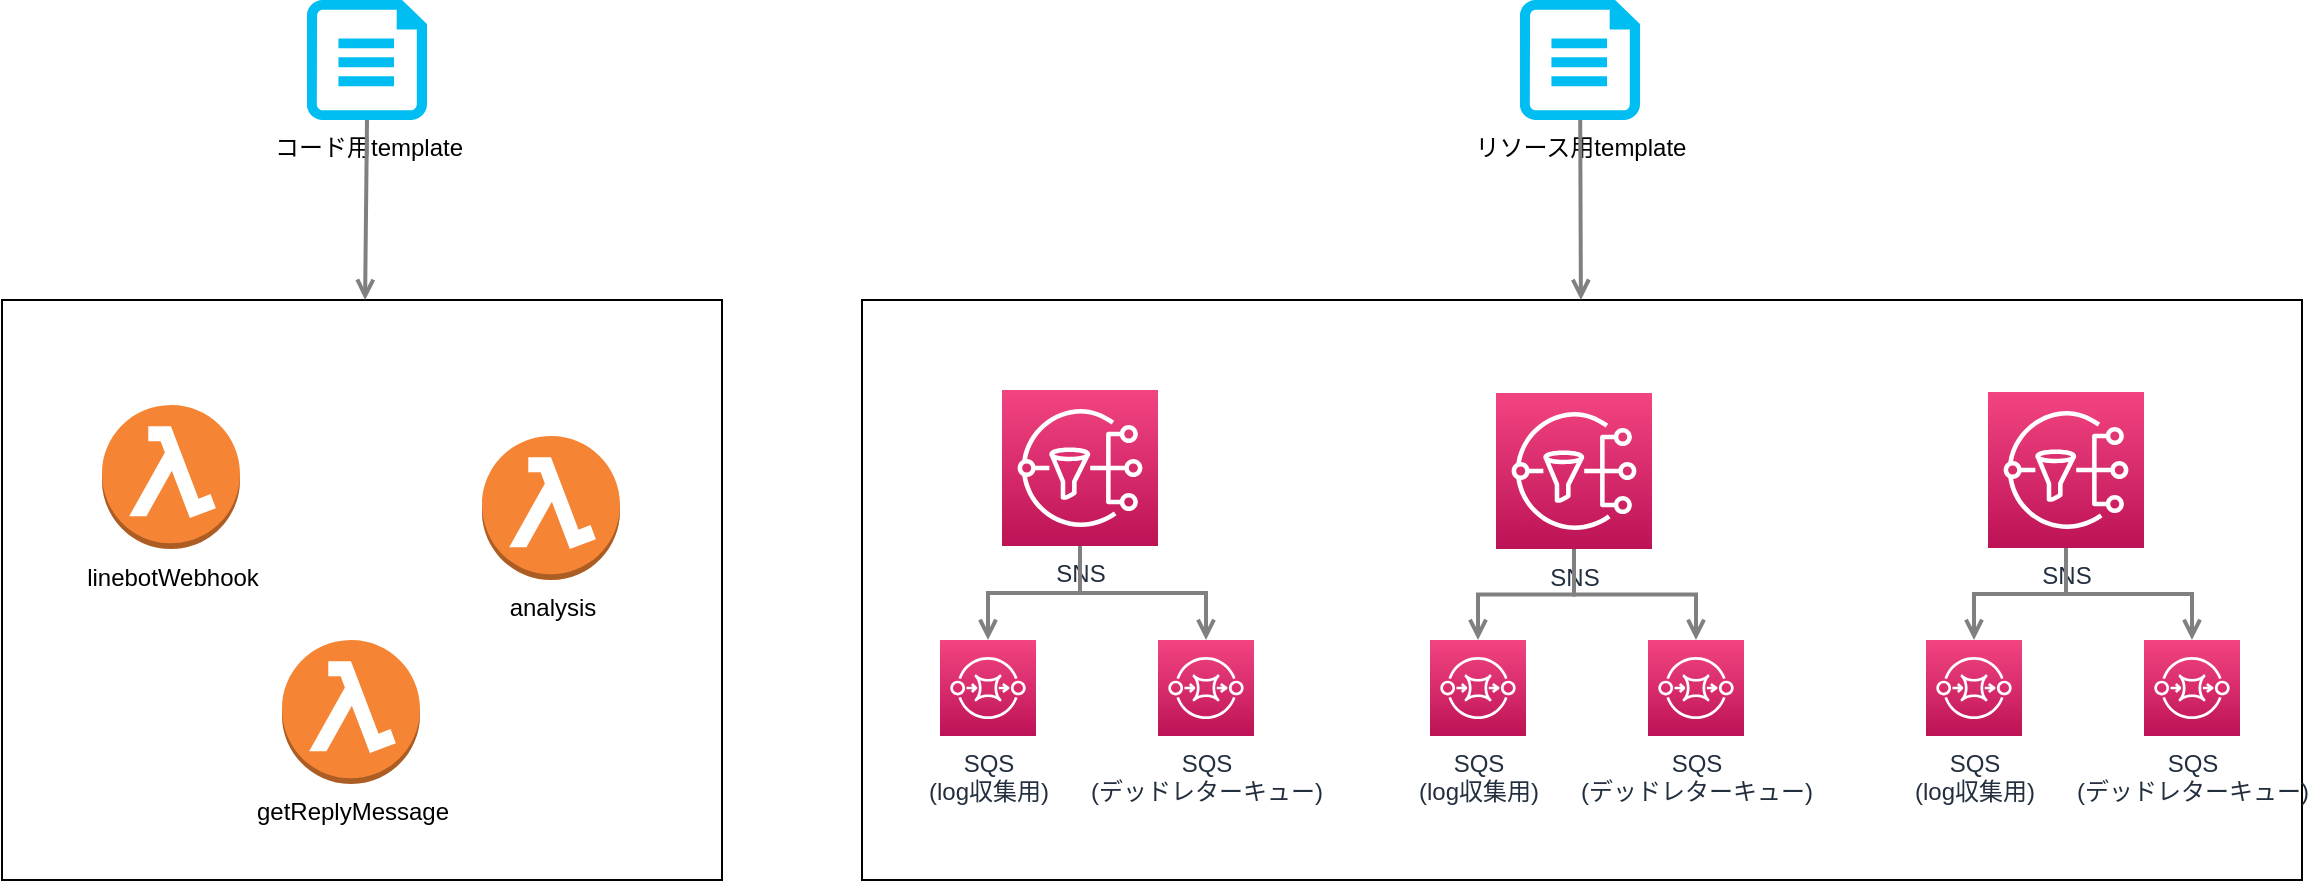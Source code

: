 <mxfile version="12.9.5" type="github"><diagram id="Ht1M8jgEwFfnCIfOTk4-" name="Page-1"><mxGraphModel dx="1463" dy="763" grid="1" gridSize="10" guides="1" tooltips="1" connect="1" arrows="1" fold="1" page="1" pageScale="1" pageWidth="1654" pageHeight="1169" math="0" shadow="0"><root><mxCell id="0"/><mxCell id="1" parent="0"/><mxCell id="1Ht__pk3xfi4n05UuUG4-4" value="" style="rounded=0;whiteSpace=wrap;html=1;" vertex="1" parent="1"><mxGeometry x="510" y="230" width="720" height="290" as="geometry"/></mxCell><mxCell id="1Ht__pk3xfi4n05UuUG4-1" value="" style="rounded=0;whiteSpace=wrap;html=1;" vertex="1" parent="1"><mxGeometry x="80" y="230" width="360" height="290" as="geometry"/></mxCell><mxCell id="2SBr9CJfevl8KQgfa4C8-5" value="linebotWebhook" style="outlineConnect=0;dashed=0;verticalLabelPosition=bottom;verticalAlign=top;align=center;html=1;shape=mxgraph.aws3.lambda_function;fillColor=#F58534;gradientColor=none;" parent="1" vertex="1"><mxGeometry x="130" y="282.5" width="69" height="72" as="geometry"/></mxCell><mxCell id="2SBr9CJfevl8KQgfa4C8-7" value="analysis&lt;span style=&quot;color: rgba(0 , 0 , 0 , 0) ; font-family: monospace ; font-size: 0px&quot;&gt;%3CmxGraphModel%3E%3Croot%3E%3CmxCell%20id%3D%220%22%2F%3E%3CmxCell%20id%3D%221%22%20parent%3D%220%22%2F%3E%3CmxCell%20id%3D%222%22%20value%3D%22linebotWebhook%22%20style%3D%22outlineConnect%3D0%3Bdashed%3D0%3BverticalLabelPosition%3Dbottom%3BverticalAlign%3Dtop%3Balign%3Dcenter%3Bhtml%3D1%3Bshape%3Dmxgraph.aws3.lambda_function%3BfillColor%3D%23F58534%3BgradientColor%3Dnone%3B%22%20vertex%3D%221%22%20parent%3D%221%22%3E%3CmxGeometry%20x%3D%22516%22%20y%3D%22340.5%22%20width%3D%2269%22%20height%3D%2272%22%20as%3D%22geometry%22%2F%3E%3C%2FmxCell%3E%3C%2Froot%3E%3C%2FmxGraphModel%3E&lt;/span&gt;" style="outlineConnect=0;dashed=0;verticalLabelPosition=bottom;verticalAlign=top;align=center;html=1;shape=mxgraph.aws3.lambda_function;fillColor=#F58534;gradientColor=none;" parent="1" vertex="1"><mxGeometry x="320" y="298" width="69" height="72" as="geometry"/></mxCell><mxCell id="2-zsrVfLXzXRKEhMzPJx-1" value="getReplyMessage" style="outlineConnect=0;dashed=0;verticalLabelPosition=bottom;verticalAlign=top;align=center;html=1;shape=mxgraph.aws3.lambda_function;fillColor=#F58534;gradientColor=none;" parent="1" vertex="1"><mxGeometry x="220" y="400" width="69" height="72" as="geometry"/></mxCell><mxCell id="E3hAsToPi5yWcuoKa8XM-1" value="SQS&lt;br&gt;(デッドレターキュー)" style="outlineConnect=0;fontColor=#232F3E;gradientColor=#F34482;gradientDirection=north;fillColor=#BC1356;strokeColor=#ffffff;dashed=0;verticalLabelPosition=bottom;verticalAlign=top;align=center;html=1;fontSize=12;fontStyle=0;aspect=fixed;shape=mxgraph.aws4.resourceIcon;resIcon=mxgraph.aws4.sqs;" parent="1" vertex="1"><mxGeometry x="658" y="400" width="48" height="48" as="geometry"/></mxCell><mxCell id="OHL_S1zNuFWuWpj2JsVU-1" value="SNS" style="outlineConnect=0;fontColor=#232F3E;gradientColor=#F34482;gradientDirection=north;fillColor=#BC1356;strokeColor=#ffffff;dashed=0;verticalLabelPosition=bottom;verticalAlign=top;align=center;html=1;fontSize=12;fontStyle=0;aspect=fixed;shape=mxgraph.aws4.resourceIcon;resIcon=mxgraph.aws4.sns;" parent="1" vertex="1"><mxGeometry x="580" y="275" width="78" height="78" as="geometry"/></mxCell><mxCell id="OHL_S1zNuFWuWpj2JsVU-4" value="SQS&lt;br&gt;(デッドレターキュー)" style="outlineConnect=0;fontColor=#232F3E;gradientColor=#F34482;gradientDirection=north;fillColor=#BC1356;strokeColor=#ffffff;dashed=0;verticalLabelPosition=bottom;verticalAlign=top;align=center;html=1;fontSize=12;fontStyle=0;aspect=fixed;shape=mxgraph.aws4.resourceIcon;resIcon=mxgraph.aws4.sqs;" parent="1" vertex="1"><mxGeometry x="903" y="400" width="48" height="48" as="geometry"/></mxCell><mxCell id="OHL_S1zNuFWuWpj2JsVU-5" value="SQS&lt;br&gt;(デッドレターキュー)" style="outlineConnect=0;fontColor=#232F3E;gradientColor=#F34482;gradientDirection=north;fillColor=#BC1356;strokeColor=#ffffff;dashed=0;verticalLabelPosition=bottom;verticalAlign=top;align=center;html=1;fontSize=12;fontStyle=0;aspect=fixed;shape=mxgraph.aws4.resourceIcon;resIcon=mxgraph.aws4.sqs;" parent="1" vertex="1"><mxGeometry x="1151" y="400" width="48" height="48" as="geometry"/></mxCell><mxCell id="OHL_S1zNuFWuWpj2JsVU-6" value="SNS" style="outlineConnect=0;fontColor=#232F3E;gradientColor=#F34482;gradientDirection=north;fillColor=#BC1356;strokeColor=#ffffff;dashed=0;verticalLabelPosition=bottom;verticalAlign=top;align=center;html=1;fontSize=12;fontStyle=0;aspect=fixed;shape=mxgraph.aws4.resourceIcon;resIcon=mxgraph.aws4.sns;" parent="1" vertex="1"><mxGeometry x="827" y="276.5" width="78" height="78" as="geometry"/></mxCell><mxCell id="OHL_S1zNuFWuWpj2JsVU-7" value="SNS" style="outlineConnect=0;fontColor=#232F3E;gradientColor=#F34482;gradientDirection=north;fillColor=#BC1356;strokeColor=#ffffff;dashed=0;verticalLabelPosition=bottom;verticalAlign=top;align=center;html=1;fontSize=12;fontStyle=0;aspect=fixed;shape=mxgraph.aws4.resourceIcon;resIcon=mxgraph.aws4.sns;" parent="1" vertex="1"><mxGeometry x="1073" y="276" width="78" height="78" as="geometry"/></mxCell><mxCell id="OHL_S1zNuFWuWpj2JsVU-14" style="rounded=0;orthogonalLoop=1;jettySize=auto;html=1;startArrow=none;startFill=0;endArrow=open;endFill=0;strokeWidth=2;strokeColor=#808080;edgeStyle=orthogonalEdgeStyle;" parent="1" source="OHL_S1zNuFWuWpj2JsVU-1" target="E3hAsToPi5yWcuoKa8XM-1" edge="1"><mxGeometry relative="1" as="geometry"><mxPoint x="1012.529" y="381" as="sourcePoint"/><mxPoint x="794.5" y="610" as="targetPoint"/></mxGeometry></mxCell><mxCell id="OHL_S1zNuFWuWpj2JsVU-15" style="rounded=0;orthogonalLoop=1;jettySize=auto;html=1;startArrow=none;startFill=0;endArrow=open;endFill=0;strokeWidth=2;strokeColor=#808080;edgeStyle=orthogonalEdgeStyle;" parent="1" source="OHL_S1zNuFWuWpj2JsVU-7" target="OHL_S1zNuFWuWpj2JsVU-5" edge="1"><mxGeometry relative="1" as="geometry"><mxPoint x="629.0" y="363.0" as="sourcePoint"/><mxPoint x="692.059" y="410" as="targetPoint"/></mxGeometry></mxCell><mxCell id="OHL_S1zNuFWuWpj2JsVU-16" style="rounded=0;orthogonalLoop=1;jettySize=auto;html=1;startArrow=none;startFill=0;endArrow=open;endFill=0;strokeWidth=2;strokeColor=#808080;edgeStyle=orthogonalEdgeStyle;" parent="1" source="OHL_S1zNuFWuWpj2JsVU-6" target="OHL_S1zNuFWuWpj2JsVU-4" edge="1"><mxGeometry relative="1" as="geometry"><mxPoint x="639.0" y="373.0" as="sourcePoint"/><mxPoint x="702.059" y="420" as="targetPoint"/></mxGeometry></mxCell><mxCell id="73hFx8y5L6HZGPBGxJub-1" value="SQS&lt;br&gt;(log収集用)" style="outlineConnect=0;fontColor=#232F3E;gradientColor=#F34482;gradientDirection=north;fillColor=#BC1356;strokeColor=#ffffff;dashed=0;verticalLabelPosition=bottom;verticalAlign=top;align=center;html=1;fontSize=12;fontStyle=0;aspect=fixed;shape=mxgraph.aws4.resourceIcon;resIcon=mxgraph.aws4.sqs;" parent="1" vertex="1"><mxGeometry x="549" y="400" width="48" height="48" as="geometry"/></mxCell><mxCell id="73hFx8y5L6HZGPBGxJub-2" value="SQS&lt;br&gt;(log収集用)" style="outlineConnect=0;fontColor=#232F3E;gradientColor=#F34482;gradientDirection=north;fillColor=#BC1356;strokeColor=#ffffff;dashed=0;verticalLabelPosition=bottom;verticalAlign=top;align=center;html=1;fontSize=12;fontStyle=0;aspect=fixed;shape=mxgraph.aws4.resourceIcon;resIcon=mxgraph.aws4.sqs;" parent="1" vertex="1"><mxGeometry x="794" y="400" width="48" height="48" as="geometry"/></mxCell><mxCell id="73hFx8y5L6HZGPBGxJub-3" value="SQS&lt;br&gt;(log収集用)" style="outlineConnect=0;fontColor=#232F3E;gradientColor=#F34482;gradientDirection=north;fillColor=#BC1356;strokeColor=#ffffff;dashed=0;verticalLabelPosition=bottom;verticalAlign=top;align=center;html=1;fontSize=12;fontStyle=0;aspect=fixed;shape=mxgraph.aws4.resourceIcon;resIcon=mxgraph.aws4.sqs;" parent="1" vertex="1"><mxGeometry x="1042" y="400" width="48" height="48" as="geometry"/></mxCell><mxCell id="73hFx8y5L6HZGPBGxJub-4" style="rounded=0;orthogonalLoop=1;jettySize=auto;html=1;startArrow=none;startFill=0;endArrow=open;endFill=0;strokeWidth=2;strokeColor=#808080;edgeStyle=orthogonalEdgeStyle;" parent="1" source="OHL_S1zNuFWuWpj2JsVU-1" target="73hFx8y5L6HZGPBGxJub-1" edge="1"><mxGeometry relative="1" as="geometry"><mxPoint x="629" y="363" as="sourcePoint"/><mxPoint x="692" y="410" as="targetPoint"/></mxGeometry></mxCell><mxCell id="73hFx8y5L6HZGPBGxJub-5" style="rounded=0;orthogonalLoop=1;jettySize=auto;html=1;startArrow=none;startFill=0;endArrow=open;endFill=0;strokeWidth=2;strokeColor=#808080;edgeStyle=orthogonalEdgeStyle;" parent="1" source="OHL_S1zNuFWuWpj2JsVU-7" target="73hFx8y5L6HZGPBGxJub-3" edge="1"><mxGeometry relative="1" as="geometry"><mxPoint x="629" y="363" as="sourcePoint"/><mxPoint x="583" y="430" as="targetPoint"/></mxGeometry></mxCell><mxCell id="73hFx8y5L6HZGPBGxJub-6" style="rounded=0;orthogonalLoop=1;jettySize=auto;html=1;startArrow=none;startFill=0;endArrow=open;endFill=0;strokeWidth=2;strokeColor=#808080;edgeStyle=orthogonalEdgeStyle;" parent="1" source="OHL_S1zNuFWuWpj2JsVU-6" target="73hFx8y5L6HZGPBGxJub-2" edge="1"><mxGeometry relative="1" as="geometry"><mxPoint x="639" y="373" as="sourcePoint"/><mxPoint x="593" y="440" as="targetPoint"/></mxGeometry></mxCell><mxCell id="1Ht__pk3xfi4n05UuUG4-2" value="リソース用template" style="verticalLabelPosition=bottom;html=1;verticalAlign=top;align=center;strokeColor=none;fillColor=#00BEF2;shape=mxgraph.azure.cloud_services_configuration_file;pointerEvents=1;" vertex="1" parent="1"><mxGeometry x="839" y="80" width="60" height="60" as="geometry"/></mxCell><mxCell id="1Ht__pk3xfi4n05UuUG4-5" value="コード用template" style="verticalLabelPosition=bottom;html=1;verticalAlign=top;align=center;strokeColor=none;fillColor=#00BEF2;shape=mxgraph.azure.cloud_services_configuration_file;pointerEvents=1;" vertex="1" parent="1"><mxGeometry x="232.5" y="80" width="60" height="60" as="geometry"/></mxCell><mxCell id="1Ht__pk3xfi4n05UuUG4-6" style="rounded=0;orthogonalLoop=1;jettySize=auto;html=1;startArrow=none;startFill=0;endArrow=open;endFill=0;strokeWidth=2;strokeColor=#808080;exitX=0.5;exitY=1;exitDx=0;exitDy=0;exitPerimeter=0;" edge="1" parent="1" source="1Ht__pk3xfi4n05UuUG4-5" target="1Ht__pk3xfi4n05UuUG4-1"><mxGeometry relative="1" as="geometry"><mxPoint x="629.0" y="363" as="sourcePoint"/><mxPoint x="265" y="240" as="targetPoint"/></mxGeometry></mxCell><mxCell id="1Ht__pk3xfi4n05UuUG4-7" style="rounded=0;orthogonalLoop=1;jettySize=auto;html=1;startArrow=none;startFill=0;endArrow=open;endFill=0;strokeWidth=2;strokeColor=#808080;" edge="1" parent="1" source="1Ht__pk3xfi4n05UuUG4-2" target="1Ht__pk3xfi4n05UuUG4-4"><mxGeometry relative="1" as="geometry"><mxPoint x="272.5" y="150.0" as="sourcePoint"/><mxPoint x="271.543" y="240.0" as="targetPoint"/></mxGeometry></mxCell></root></mxGraphModel></diagram></mxfile>
